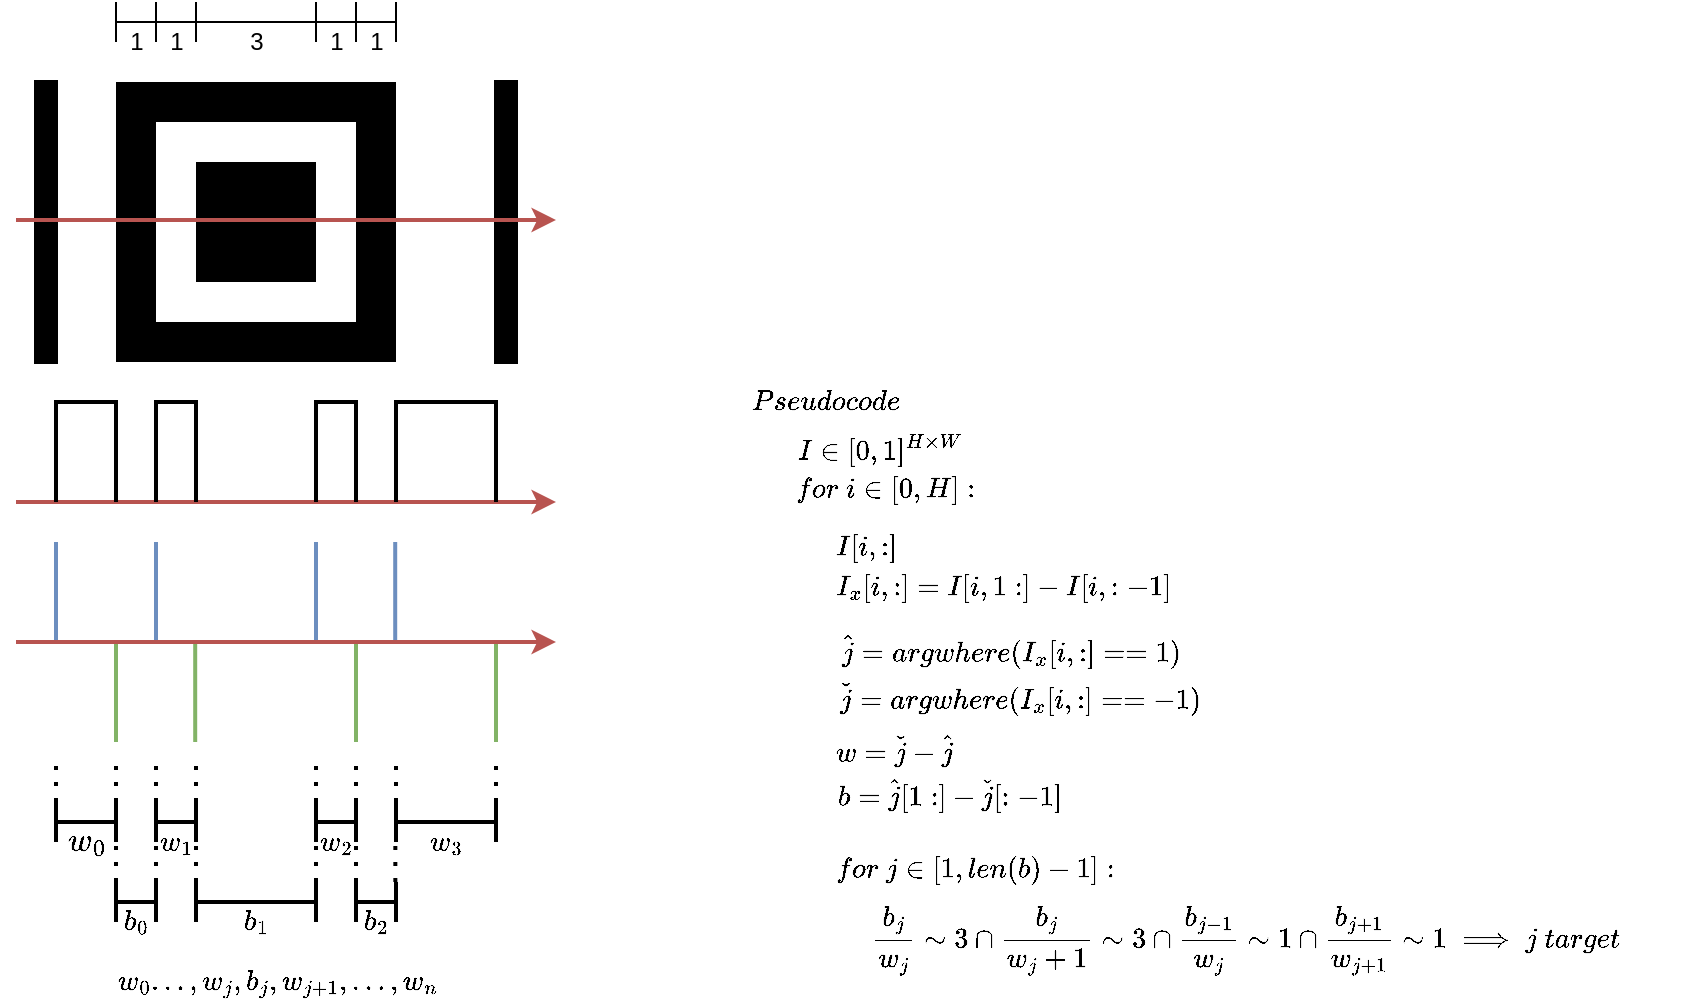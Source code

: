 <mxfile version="15.5.4" type="github">
  <diagram id="sApsmyu0XRXlUQX-L_00" name="Page-1">
    <mxGraphModel dx="1185" dy="662" grid="1" gridSize="10" guides="1" tooltips="1" connect="1" arrows="1" fold="1" page="1" pageScale="1" pageWidth="850" pageHeight="1100" math="1" shadow="0">
      <root>
        <mxCell id="0" />
        <mxCell id="1" parent="0" />
        <mxCell id="Zb_tqNrbzxV3gtOZowFi-17" value="" style="shape=crossbar;whiteSpace=wrap;html=1;rounded=1;fillColor=#000000;" vertex="1" parent="1">
          <mxGeometry x="120" y="210" width="20" height="20" as="geometry" />
        </mxCell>
        <mxCell id="Zb_tqNrbzxV3gtOZowFi-18" value="" style="shape=crossbar;whiteSpace=wrap;html=1;rounded=1;fillColor=#000000;" vertex="1" parent="1">
          <mxGeometry x="140" y="210" width="20" height="20" as="geometry" />
        </mxCell>
        <mxCell id="Zb_tqNrbzxV3gtOZowFi-19" value="" style="shape=crossbar;whiteSpace=wrap;html=1;rounded=1;fillColor=#000000;" vertex="1" parent="1">
          <mxGeometry x="160" y="210" width="60" height="20" as="geometry" />
        </mxCell>
        <mxCell id="Zb_tqNrbzxV3gtOZowFi-20" value="" style="shape=crossbar;whiteSpace=wrap;html=1;rounded=1;fillColor=#000000;" vertex="1" parent="1">
          <mxGeometry x="220" y="210" width="20" height="20" as="geometry" />
        </mxCell>
        <mxCell id="Zb_tqNrbzxV3gtOZowFi-21" value="" style="shape=crossbar;whiteSpace=wrap;html=1;rounded=1;fillColor=#000000;" vertex="1" parent="1">
          <mxGeometry x="240" y="210" width="20" height="20" as="geometry" />
        </mxCell>
        <mxCell id="Zb_tqNrbzxV3gtOZowFi-22" value="1" style="text;html=1;align=center;verticalAlign=middle;resizable=0;points=[];autosize=1;strokeColor=none;fillColor=none;" vertex="1" parent="1">
          <mxGeometry x="120" y="220" width="20" height="20" as="geometry" />
        </mxCell>
        <mxCell id="Zb_tqNrbzxV3gtOZowFi-23" value="1" style="text;html=1;align=center;verticalAlign=middle;resizable=0;points=[];autosize=1;strokeColor=none;fillColor=none;" vertex="1" parent="1">
          <mxGeometry x="140" y="220" width="20" height="20" as="geometry" />
        </mxCell>
        <mxCell id="Zb_tqNrbzxV3gtOZowFi-24" value="3" style="text;html=1;align=center;verticalAlign=middle;resizable=0;points=[];autosize=1;strokeColor=none;fillColor=none;" vertex="1" parent="1">
          <mxGeometry x="180" y="220" width="20" height="20" as="geometry" />
        </mxCell>
        <mxCell id="Zb_tqNrbzxV3gtOZowFi-25" value="1" style="text;html=1;align=center;verticalAlign=middle;resizable=0;points=[];autosize=1;strokeColor=none;fillColor=none;" vertex="1" parent="1">
          <mxGeometry x="220" y="220" width="20" height="20" as="geometry" />
        </mxCell>
        <mxCell id="Zb_tqNrbzxV3gtOZowFi-26" value="1" style="text;html=1;align=center;verticalAlign=middle;resizable=0;points=[];autosize=1;strokeColor=none;fillColor=none;" vertex="1" parent="1">
          <mxGeometry x="240" y="220" width="20" height="20" as="geometry" />
        </mxCell>
        <mxCell id="Zb_tqNrbzxV3gtOZowFi-30" value="" style="whiteSpace=wrap;html=1;aspect=fixed;strokeColor=none;fillColor=#000000;" vertex="1" parent="1">
          <mxGeometry x="120" y="250" width="140" height="140" as="geometry" />
        </mxCell>
        <mxCell id="Zb_tqNrbzxV3gtOZowFi-31" value="" style="whiteSpace=wrap;html=1;aspect=fixed;strokeColor=none;" vertex="1" parent="1">
          <mxGeometry x="140" y="270" width="100" height="100" as="geometry" />
        </mxCell>
        <mxCell id="Zb_tqNrbzxV3gtOZowFi-32" value="" style="whiteSpace=wrap;html=1;aspect=fixed;strokeColor=none;fillColor=#000000;" vertex="1" parent="1">
          <mxGeometry x="160" y="290" width="60" height="60" as="geometry" />
        </mxCell>
        <mxCell id="Zb_tqNrbzxV3gtOZowFi-36" value="" style="endArrow=classic;html=1;rounded=0;fillColor=#f8cecc;strokeColor=#b85450;strokeWidth=2;" edge="1" parent="1">
          <mxGeometry width="50" height="50" relative="1" as="geometry">
            <mxPoint x="70" y="460" as="sourcePoint" />
            <mxPoint x="340" y="460" as="targetPoint" />
          </mxGeometry>
        </mxCell>
        <mxCell id="Zb_tqNrbzxV3gtOZowFi-37" value="" style="endArrow=none;html=1;rounded=0;strokeWidth=2;" edge="1" parent="1">
          <mxGeometry width="50" height="50" relative="1" as="geometry">
            <mxPoint x="90" y="460" as="sourcePoint" />
            <mxPoint x="120" y="460" as="targetPoint" />
            <Array as="points">
              <mxPoint x="90" y="410" />
              <mxPoint x="120" y="410" />
            </Array>
          </mxGeometry>
        </mxCell>
        <mxCell id="Zb_tqNrbzxV3gtOZowFi-41" value="" style="endArrow=none;html=1;rounded=0;strokeWidth=2;" edge="1" parent="1">
          <mxGeometry width="50" height="50" relative="1" as="geometry">
            <mxPoint x="140" y="460" as="sourcePoint" />
            <mxPoint x="160" y="460" as="targetPoint" />
            <Array as="points">
              <mxPoint x="140" y="410" />
              <mxPoint x="160" y="410" />
            </Array>
          </mxGeometry>
        </mxCell>
        <mxCell id="Zb_tqNrbzxV3gtOZowFi-42" value="" style="endArrow=none;html=1;rounded=0;strokeWidth=2;" edge="1" parent="1">
          <mxGeometry width="50" height="50" relative="1" as="geometry">
            <mxPoint x="220" y="460" as="sourcePoint" />
            <mxPoint x="240" y="460" as="targetPoint" />
            <Array as="points">
              <mxPoint x="220" y="410" />
              <mxPoint x="240" y="410" />
            </Array>
          </mxGeometry>
        </mxCell>
        <mxCell id="Zb_tqNrbzxV3gtOZowFi-43" value="" style="endArrow=none;html=1;rounded=0;strokeWidth=2;" edge="1" parent="1">
          <mxGeometry width="50" height="50" relative="1" as="geometry">
            <mxPoint x="260" y="460" as="sourcePoint" />
            <mxPoint x="310" y="460" as="targetPoint" />
            <Array as="points">
              <mxPoint x="260" y="410" />
              <mxPoint x="310" y="410" />
            </Array>
          </mxGeometry>
        </mxCell>
        <mxCell id="Zb_tqNrbzxV3gtOZowFi-45" value="" style="endArrow=none;html=1;rounded=0;fillColor=#dae8fc;strokeColor=#6c8ebf;strokeWidth=2;" edge="1" parent="1">
          <mxGeometry width="50" height="50" relative="1" as="geometry">
            <mxPoint x="90" y="530" as="sourcePoint" />
            <mxPoint x="90" y="480" as="targetPoint" />
            <Array as="points">
              <mxPoint x="90" y="480" />
            </Array>
          </mxGeometry>
        </mxCell>
        <mxCell id="Zb_tqNrbzxV3gtOZowFi-49" value="" style="endArrow=none;html=1;rounded=0;fillColor=#d5e8d4;strokeColor=#82b366;strokeWidth=2;" edge="1" parent="1">
          <mxGeometry width="50" height="50" relative="1" as="geometry">
            <mxPoint x="120" y="580" as="sourcePoint" />
            <mxPoint x="120" y="530" as="targetPoint" />
            <Array as="points">
              <mxPoint x="120" y="530" />
            </Array>
          </mxGeometry>
        </mxCell>
        <mxCell id="Zb_tqNrbzxV3gtOZowFi-50" value="" style="endArrow=none;html=1;rounded=0;fillColor=#dae8fc;strokeColor=#6c8ebf;strokeWidth=2;" edge="1" parent="1">
          <mxGeometry width="50" height="50" relative="1" as="geometry">
            <mxPoint x="140" y="530" as="sourcePoint" />
            <mxPoint x="140" y="480" as="targetPoint" />
            <Array as="points">
              <mxPoint x="140" y="480" />
            </Array>
          </mxGeometry>
        </mxCell>
        <mxCell id="Zb_tqNrbzxV3gtOZowFi-51" value="" style="endArrow=none;html=1;rounded=0;fillColor=#d5e8d4;strokeColor=#82b366;strokeWidth=2;" edge="1" parent="1">
          <mxGeometry width="50" height="50" relative="1" as="geometry">
            <mxPoint x="159.6" y="580" as="sourcePoint" />
            <mxPoint x="159.6" y="530" as="targetPoint" />
            <Array as="points">
              <mxPoint x="159.6" y="530" />
            </Array>
          </mxGeometry>
        </mxCell>
        <mxCell id="Zb_tqNrbzxV3gtOZowFi-52" value="" style="endArrow=none;html=1;rounded=0;fillColor=#dae8fc;strokeColor=#6c8ebf;strokeWidth=2;" edge="1" parent="1">
          <mxGeometry width="50" height="50" relative="1" as="geometry">
            <mxPoint x="220" y="530" as="sourcePoint" />
            <mxPoint x="220" y="480" as="targetPoint" />
            <Array as="points">
              <mxPoint x="220" y="480" />
            </Array>
          </mxGeometry>
        </mxCell>
        <mxCell id="Zb_tqNrbzxV3gtOZowFi-53" value="" style="endArrow=none;html=1;rounded=0;fillColor=#d5e8d4;strokeColor=#82b366;strokeWidth=2;" edge="1" parent="1">
          <mxGeometry width="50" height="50" relative="1" as="geometry">
            <mxPoint x="240.0" y="580" as="sourcePoint" />
            <mxPoint x="240.0" y="530" as="targetPoint" />
            <Array as="points">
              <mxPoint x="240" y="530" />
            </Array>
          </mxGeometry>
        </mxCell>
        <mxCell id="Zb_tqNrbzxV3gtOZowFi-54" value="" style="endArrow=none;html=1;rounded=0;fillColor=#dae8fc;strokeColor=#6c8ebf;strokeWidth=2;" edge="1" parent="1">
          <mxGeometry width="50" height="50" relative="1" as="geometry">
            <mxPoint x="259.6" y="530" as="sourcePoint" />
            <mxPoint x="259.6" y="480" as="targetPoint" />
            <Array as="points">
              <mxPoint x="259.6" y="480" />
            </Array>
          </mxGeometry>
        </mxCell>
        <mxCell id="Zb_tqNrbzxV3gtOZowFi-55" value="" style="endArrow=none;html=1;rounded=0;fillColor=#d5e8d4;strokeColor=#82b366;strokeWidth=2;" edge="1" parent="1">
          <mxGeometry width="50" height="50" relative="1" as="geometry">
            <mxPoint x="310" y="580" as="sourcePoint" />
            <mxPoint x="310" y="530" as="targetPoint" />
            <Array as="points">
              <mxPoint x="310" y="530" />
            </Array>
          </mxGeometry>
        </mxCell>
        <mxCell id="Zb_tqNrbzxV3gtOZowFi-66" value="" style="shape=crossbar;whiteSpace=wrap;html=1;rounded=1;fillColor=#000000;strokeWidth=2;" vertex="1" parent="1">
          <mxGeometry x="90" y="610" width="30" height="20" as="geometry" />
        </mxCell>
        <mxCell id="Zb_tqNrbzxV3gtOZowFi-67" value="" style="shape=crossbar;whiteSpace=wrap;html=1;rounded=1;fillColor=#000000;strokeWidth=2;" vertex="1" parent="1">
          <mxGeometry x="140" y="610" width="20" height="20" as="geometry" />
        </mxCell>
        <mxCell id="Zb_tqNrbzxV3gtOZowFi-69" value="" style="shape=crossbar;whiteSpace=wrap;html=1;rounded=1;fillColor=#000000;strokeWidth=2;" vertex="1" parent="1">
          <mxGeometry x="220" y="610" width="20" height="20" as="geometry" />
        </mxCell>
        <mxCell id="Zb_tqNrbzxV3gtOZowFi-72" value="" style="shape=crossbar;whiteSpace=wrap;html=1;rounded=1;fillColor=#000000;strokeWidth=2;" vertex="1" parent="1">
          <mxGeometry x="260" y="610" width="50" height="20" as="geometry" />
        </mxCell>
        <mxCell id="Zb_tqNrbzxV3gtOZowFi-73" value="&lt;div style=&quot;text-align: left&quot;&gt;&lt;font face=&quot;SFMono-Regular, Menlo, Monaco, Consolas, Liberation Mono, Courier New, monospace&quot;&gt;&lt;span style=&quot;font-size: 14px ; background-color: rgb(255 , 255 , 255)&quot;&gt;$$w_0$$&lt;/span&gt;&lt;/font&gt;&lt;/div&gt;" style="text;html=1;align=center;verticalAlign=middle;resizable=0;points=[];autosize=1;strokeColor=none;fillColor=none;strokeWidth=2;" vertex="1" parent="1">
          <mxGeometry x="70" y="620" width="70" height="20" as="geometry" />
        </mxCell>
        <mxCell id="Zb_tqNrbzxV3gtOZowFi-74" value="$$w_1$$" style="text;html=1;align=center;verticalAlign=middle;resizable=0;points=[];autosize=1;strokeColor=none;fillColor=none;strokeWidth=2;" vertex="1" parent="1">
          <mxGeometry x="120" y="620" width="60" height="20" as="geometry" />
        </mxCell>
        <mxCell id="Zb_tqNrbzxV3gtOZowFi-75" value="$$w_2$$" style="text;html=1;align=center;verticalAlign=middle;resizable=0;points=[];autosize=1;strokeColor=none;fillColor=none;strokeWidth=2;" vertex="1" parent="1">
          <mxGeometry x="200" y="620" width="60" height="20" as="geometry" />
        </mxCell>
        <mxCell id="Zb_tqNrbzxV3gtOZowFi-76" value="$$w_3$$" style="text;html=1;align=center;verticalAlign=middle;resizable=0;points=[];autosize=1;strokeColor=none;fillColor=none;strokeWidth=2;" vertex="1" parent="1">
          <mxGeometry x="255" y="620" width="60" height="20" as="geometry" />
        </mxCell>
        <mxCell id="Zb_tqNrbzxV3gtOZowFi-87" value="" style="shape=crossbar;whiteSpace=wrap;html=1;rounded=1;fillColor=#000000;strokeWidth=2;" vertex="1" parent="1">
          <mxGeometry x="120" y="650" width="20" height="20" as="geometry" />
        </mxCell>
        <mxCell id="Zb_tqNrbzxV3gtOZowFi-88" value="$$b_0$$" style="text;html=1;align=center;verticalAlign=middle;resizable=0;points=[];autosize=1;strokeColor=none;fillColor=none;strokeWidth=2;" vertex="1" parent="1">
          <mxGeometry x="100" y="660" width="60" height="20" as="geometry" />
        </mxCell>
        <mxCell id="Zb_tqNrbzxV3gtOZowFi-90" value="&lt;span style=&quot;color: rgba(0 , 0 , 0 , 0) ; font-family: monospace ; font-size: 0px&quot;&gt;%3CmxGraphModel%3E%3Croot%3E%3CmxCell%20id%3D%220%22%2F%3E%3CmxCell%20id%3D%221%22%20parent%3D%220%22%2F%3E%3CmxCell%20id%3D%222%22%20value%3D%22%22%20style%3D%22shape%3Dcrossbar%3BwhiteSpace%3Dwrap%3Bhtml%3D1%3Brounded%3D1%3BfillColor%3D%23000000%3B%22%20vertex%3D%221%22%20parent%3D%221%22%3E%3CmxGeometry%20x%3D%22120%22%20y%3D%22800%22%20width%3D%2220%22%20height%3D%2220%22%20as%3D%22geometry%22%2F%3E%3C%2FmxCell%3E%3CmxCell%20id%3D%223%22%20value%3D%22b0%22%20style%3D%22text%3Bhtml%3D1%3Balign%3Dcenter%3BverticalAlign%3Dmiddle%3Bresizable%3D0%3Bpoints%3D%5B%5D%3Bautosize%3D1%3BstrokeColor%3Dnone%3BfillColor%3Dnone%3B%22%20vertex%3D%221%22%20parent%3D%221%22%3E%3CmxGeometry%20x%3D%22115%22%20y%3D%22810%22%20width%3D%2230%22%20height%3D%2220%22%20as%3D%22geometry%22%2F%3E%3C%2FmxCell%3E%3C%2Froot%3E%3C%2FmxGraphModel%3E&lt;/span&gt;&lt;span style=&quot;color: rgba(0 , 0 , 0 , 0) ; font-family: monospace ; font-size: 0px&quot;&gt;%3CmxGraphModel%3E%3Croot%3E%3CmxCell%20id%3D%220%22%2F%3E%3CmxCell%20id%3D%221%22%20parent%3D%220%22%2F%3E%3CmxCell%20id%3D%222%22%20value%3D%22%22%20style%3D%22shape%3Dcrossbar%3BwhiteSpace%3Dwrap%3Bhtml%3D1%3Brounded%3D1%3BfillColor%3D%23000000%3B%22%20vertex%3D%221%22%20parent%3D%221%22%3E%3CmxGeometry%20x%3D%22120%22%20y%3D%22800%22%20width%3D%2220%22%20height%3D%2220%22%20as%3D%22geometry%22%2F%3E%3C%2FmxCell%3E%3CmxCell%20id%3D%223%22%20value%3D%22b0%22%20style%3D%22text%3Bhtml%3D1%3Balign%3Dcenter%3BverticalAlign%3Dmiddle%3Bresizable%3D0%3Bpoints%3D%5B%5D%3Bautosize%3D1%3BstrokeColor%3Dnone%3BfillColor%3Dnone%3B%22%20vertex%3D%221%22%20parent%3D%221%22%3E%3CmxGeometry%20x%3D%22115%22%20y%3D%22810%22%20width%3D%2230%22%20height%3D%2220%22%20as%3D%22geometry%22%2F%3E%3C%2FmxCell%3E%3C%2Froot%3E%3C%2FmxGraphModel%3E&lt;/span&gt;&lt;span style=&quot;color: rgba(0 , 0 , 0 , 0) ; font-family: monospace ; font-size: 0px&quot;&gt;%3CmxGraphModel%3E%3Croot%3E%3CmxCell%20id%3D%220%22%2F%3E%3CmxCell%20id%3D%221%22%20parent%3D%220%22%2F%3E%3CmxCell%20id%3D%222%22%20value%3D%22%22%20style%3D%22shape%3Dcrossbar%3BwhiteSpace%3Dwrap%3Bhtml%3D1%3Brounded%3D1%3BfillColor%3D%23000000%3B%22%20vertex%3D%221%22%20parent%3D%221%22%3E%3CmxGeometry%20x%3D%22120%22%20y%3D%22800%22%20width%3D%2220%22%20height%3D%2220%22%20as%3D%22geometry%22%2F%3E%3C%2FmxCell%3E%3CmxCell%20id%3D%223%22%20value%3D%22b0%22%20style%3D%22text%3Bhtml%3D1%3Balign%3Dcenter%3BverticalAlign%3Dmiddle%3Bresizable%3D0%3Bpoints%3D%5B%5D%3Bautosize%3D1%3BstrokeColor%3Dnone%3BfillColor%3Dnone%3B%22%20vertex%3D%221%22%20parent%3D%221%22%3E%3CmxGeometry%20x%3D%22115%22%20y%3D%22810%22%20width%3D%2230%22%20height%3D%2220%22%20as%3D%22geometry%22%2F%3E%3C%2FmxCell%3E%3C%2Froot%3E%3C%2FmxGraphModel%3E&lt;/span&gt;" style="shape=crossbar;whiteSpace=wrap;html=1;rounded=1;fillColor=#000000;strokeWidth=2;" vertex="1" parent="1">
          <mxGeometry x="160" y="650" width="60" height="20" as="geometry" />
        </mxCell>
        <mxCell id="Zb_tqNrbzxV3gtOZowFi-91" value="$$b_1$$" style="text;html=1;align=center;verticalAlign=middle;resizable=0;points=[];autosize=1;strokeColor=none;fillColor=none;strokeWidth=2;" vertex="1" parent="1">
          <mxGeometry x="160" y="660" width="60" height="20" as="geometry" />
        </mxCell>
        <mxCell id="Zb_tqNrbzxV3gtOZowFi-94" value="&lt;span style=&quot;color: rgba(0 , 0 , 0 , 0) ; font-family: monospace ; font-size: 0px&quot;&gt;%3CmxGraphModel%3E%3Croot%3E%3CmxCell%20id%3D%220%22%2F%3E%3CmxCell%20id%3D%221%22%20parent%3D%220%22%2F%3E%3CmxCell%20id%3D%222%22%20value%3D%22%22%20style%3D%22shape%3Dcrossbar%3BwhiteSpace%3Dwrap%3Bhtml%3D1%3Brounded%3D1%3BfillColor%3D%23000000%3B%22%20vertex%3D%221%22%20parent%3D%221%22%3E%3CmxGeometry%20x%3D%22120%22%20y%3D%22800%22%20width%3D%2220%22%20height%3D%2220%22%20as%3D%22geometry%22%2F%3E%3C%2FmxCell%3E%3CmxCell%20id%3D%223%22%20value%3D%22b0%22%20style%3D%22text%3Bhtml%3D1%3Balign%3Dcenter%3BverticalAlign%3Dmiddle%3Bresizable%3D0%3Bpoints%3D%5B%5D%3Bautosize%3D1%3BstrokeColor%3Dnone%3BfillColor%3Dnone%3B%22%20vertex%3D%221%22%20parent%3D%221%22%3E%3CmxGeometry%20x%3D%22115%22%20y%3D%22810%22%20width%3D%2230%22%20height%3D%2220%22%20as%3D%22geometry%22%2F%3E%3C%2FmxCell%3E%3C%2Froot%3E%3C%2FmxGraphModel%3E&lt;/span&gt;&lt;span style=&quot;color: rgba(0 , 0 , 0 , 0) ; font-family: monospace ; font-size: 0px&quot;&gt;%3CmxGraphModel%3E%3Croot%3E%3CmxCell%20id%3D%220%22%2F%3E%3CmxCell%20id%3D%221%22%20parent%3D%220%22%2F%3E%3CmxCell%20id%3D%222%22%20value%3D%22%22%20style%3D%22shape%3Dcrossbar%3BwhiteSpace%3Dwrap%3Bhtml%3D1%3Brounded%3D1%3BfillColor%3D%23000000%3B%22%20vertex%3D%221%22%20parent%3D%221%22%3E%3CmxGeometry%20x%3D%22120%22%20y%3D%22800%22%20width%3D%2220%22%20height%3D%2220%22%20as%3D%22geometry%22%2F%3E%3C%2FmxCell%3E%3CmxCell%20id%3D%223%22%20value%3D%22b0%22%20style%3D%22text%3Bhtml%3D1%3Balign%3Dcenter%3BverticalAlign%3Dmiddle%3Bresizable%3D0%3Bpoints%3D%5B%5D%3Bautosize%3D1%3BstrokeColor%3Dnone%3BfillColor%3Dnone%3B%22%20vertex%3D%221%22%20parent%3D%221%22%3E%3CmxGeometry%20x%3D%22115%22%20y%3D%22810%22%20width%3D%2230%22%20height%3D%2220%22%20as%3D%22geometry%22%2F%3E%3C%2FmxCell%3E%3C%2Froot%3E%3C%2FmxGraphModel%3E&lt;/span&gt;&lt;span style=&quot;color: rgba(0 , 0 , 0 , 0) ; font-family: monospace ; font-size: 0px&quot;&gt;%3CmxGraphModel%3E%3Croot%3E%3CmxCell%20id%3D%220%22%2F%3E%3CmxCell%20id%3D%221%22%20parent%3D%220%22%2F%3E%3CmxCell%20id%3D%222%22%20value%3D%22%22%20style%3D%22shape%3Dcrossbar%3BwhiteSpace%3Dwrap%3Bhtml%3D1%3Brounded%3D1%3BfillColor%3D%23000000%3B%22%20vertex%3D%221%22%20parent%3D%221%22%3E%3CmxGeometry%20x%3D%22120%22%20y%3D%22800%22%20width%3D%2220%22%20height%3D%2220%22%20as%3D%22geometry%22%2F%3E%3C%2FmxCell%3E%3CmxCell%20id%3D%223%22%20value%3D%22b0%22%20style%3D%22text%3Bhtml%3D1%3Balign%3Dcenter%3BverticalAlign%3Dmiddle%3Bresizable%3D0%3Bpoints%3D%5B%5D%3Bautosize%3D1%3BstrokeColor%3Dnone%3BfillColor%3Dnone%3B%22%20vertex%3D%221%22%20parent%3D%221%22%3E%3CmxGeometry%20x%3D%22115%22%20y%3D%22810%22%20width%3D%2230%22%20height%3D%2220%22%20as%3D%22geometry%22%2F%3E%3C%2FmxCell%3E%3C%2Froot%3E%3C%2FmxGraphModel%3E&lt;/span&gt;" style="shape=crossbar;whiteSpace=wrap;html=1;rounded=1;fillColor=#000000;strokeWidth=2;" vertex="1" parent="1">
          <mxGeometry x="240" y="650" width="20" height="20" as="geometry" />
        </mxCell>
        <mxCell id="Zb_tqNrbzxV3gtOZowFi-95" value="$$b_2$$" style="text;html=1;align=center;verticalAlign=middle;resizable=0;points=[];autosize=1;strokeColor=none;fillColor=none;strokeWidth=2;" vertex="1" parent="1">
          <mxGeometry x="220" y="660" width="60" height="20" as="geometry" />
        </mxCell>
        <mxCell id="Zb_tqNrbzxV3gtOZowFi-100" value="" style="endArrow=none;dashed=1;html=1;dashPattern=1 3;strokeWidth=2;rounded=0;exitX=1;exitY=0;exitDx=0;exitDy=0;exitPerimeter=0;" edge="1" parent="1" source="Zb_tqNrbzxV3gtOZowFi-66">
          <mxGeometry width="50" height="50" relative="1" as="geometry">
            <mxPoint x="130" y="600" as="sourcePoint" />
            <mxPoint x="120" y="590" as="targetPoint" />
          </mxGeometry>
        </mxCell>
        <mxCell id="Zb_tqNrbzxV3gtOZowFi-101" value="" style="endArrow=none;dashed=1;html=1;dashPattern=1 3;strokeWidth=2;rounded=0;exitX=1;exitY=0;exitDx=0;exitDy=0;exitPerimeter=0;" edge="1" parent="1">
          <mxGeometry width="50" height="50" relative="1" as="geometry">
            <mxPoint x="140" y="610" as="sourcePoint" />
            <mxPoint x="140" y="590" as="targetPoint" />
          </mxGeometry>
        </mxCell>
        <mxCell id="Zb_tqNrbzxV3gtOZowFi-103" value="" style="endArrow=none;dashed=1;html=1;dashPattern=1 3;strokeWidth=2;rounded=0;exitX=1;exitY=0;exitDx=0;exitDy=0;exitPerimeter=0;" edge="1" parent="1">
          <mxGeometry width="50" height="50" relative="1" as="geometry">
            <mxPoint x="140" y="650" as="sourcePoint" />
            <mxPoint x="140" y="630" as="targetPoint" />
          </mxGeometry>
        </mxCell>
        <mxCell id="Zb_tqNrbzxV3gtOZowFi-104" value="" style="endArrow=none;dashed=1;html=1;dashPattern=1 3;strokeWidth=2;rounded=0;exitX=1;exitY=0;exitDx=0;exitDy=0;exitPerimeter=0;" edge="1" parent="1">
          <mxGeometry width="50" height="50" relative="1" as="geometry">
            <mxPoint x="120" y="650" as="sourcePoint" />
            <mxPoint x="120" y="630" as="targetPoint" />
          </mxGeometry>
        </mxCell>
        <mxCell id="Zb_tqNrbzxV3gtOZowFi-107" value="" style="endArrow=none;dashed=1;html=1;dashPattern=1 3;strokeWidth=2;rounded=0;exitX=1;exitY=0;exitDx=0;exitDy=0;exitPerimeter=0;" edge="1" parent="1">
          <mxGeometry width="50" height="50" relative="1" as="geometry">
            <mxPoint x="160" y="610" as="sourcePoint" />
            <mxPoint x="160" y="590" as="targetPoint" />
          </mxGeometry>
        </mxCell>
        <mxCell id="Zb_tqNrbzxV3gtOZowFi-108" value="" style="endArrow=none;dashed=1;html=1;dashPattern=1 3;strokeWidth=2;rounded=0;exitX=1;exitY=0;exitDx=0;exitDy=0;exitPerimeter=0;" edge="1" parent="1">
          <mxGeometry width="50" height="50" relative="1" as="geometry">
            <mxPoint x="160.0" y="650" as="sourcePoint" />
            <mxPoint x="160.0" y="630" as="targetPoint" />
          </mxGeometry>
        </mxCell>
        <mxCell id="Zb_tqNrbzxV3gtOZowFi-109" value="" style="endArrow=none;dashed=1;html=1;dashPattern=1 3;strokeWidth=2;rounded=0;exitX=1;exitY=0;exitDx=0;exitDy=0;exitPerimeter=0;" edge="1" parent="1">
          <mxGeometry width="50" height="50" relative="1" as="geometry">
            <mxPoint x="220" y="650" as="sourcePoint" />
            <mxPoint x="220" y="630" as="targetPoint" />
          </mxGeometry>
        </mxCell>
        <mxCell id="Zb_tqNrbzxV3gtOZowFi-111" value="" style="endArrow=none;dashed=1;html=1;dashPattern=1 3;strokeWidth=2;rounded=0;exitX=1;exitY=0;exitDx=0;exitDy=0;exitPerimeter=0;" edge="1" parent="1">
          <mxGeometry width="50" height="50" relative="1" as="geometry">
            <mxPoint x="220" y="610" as="sourcePoint" />
            <mxPoint x="220" y="590" as="targetPoint" />
          </mxGeometry>
        </mxCell>
        <mxCell id="Zb_tqNrbzxV3gtOZowFi-112" value="" style="endArrow=none;dashed=1;html=1;dashPattern=1 3;strokeWidth=2;rounded=0;exitX=1;exitY=0;exitDx=0;exitDy=0;exitPerimeter=0;" edge="1" parent="1">
          <mxGeometry width="50" height="50" relative="1" as="geometry">
            <mxPoint x="240" y="610" as="sourcePoint" />
            <mxPoint x="240" y="590" as="targetPoint" />
          </mxGeometry>
        </mxCell>
        <mxCell id="Zb_tqNrbzxV3gtOZowFi-113" value="" style="endArrow=none;dashed=1;html=1;dashPattern=1 3;strokeWidth=2;rounded=0;exitX=1;exitY=0;exitDx=0;exitDy=0;exitPerimeter=0;" edge="1" parent="1">
          <mxGeometry width="50" height="50" relative="1" as="geometry">
            <mxPoint x="240" y="650" as="sourcePoint" />
            <mxPoint x="240" y="630" as="targetPoint" />
          </mxGeometry>
        </mxCell>
        <mxCell id="Zb_tqNrbzxV3gtOZowFi-114" value="" style="endArrow=none;dashed=1;html=1;dashPattern=1 3;strokeWidth=2;rounded=0;exitX=1;exitY=0;exitDx=0;exitDy=0;exitPerimeter=0;" edge="1" parent="1">
          <mxGeometry width="50" height="50" relative="1" as="geometry">
            <mxPoint x="259.67" y="650" as="sourcePoint" />
            <mxPoint x="259.67" y="630" as="targetPoint" />
          </mxGeometry>
        </mxCell>
        <mxCell id="Zb_tqNrbzxV3gtOZowFi-115" value="" style="endArrow=none;dashed=1;html=1;dashPattern=1 3;strokeWidth=2;rounded=0;exitX=1;exitY=0;exitDx=0;exitDy=0;exitPerimeter=0;" edge="1" parent="1">
          <mxGeometry width="50" height="50" relative="1" as="geometry">
            <mxPoint x="260.0" y="610" as="sourcePoint" />
            <mxPoint x="260.0" y="590" as="targetPoint" />
          </mxGeometry>
        </mxCell>
        <mxCell id="Zb_tqNrbzxV3gtOZowFi-116" value="" style="endArrow=none;dashed=1;html=1;dashPattern=1 3;strokeWidth=2;rounded=0;exitX=1;exitY=0;exitDx=0;exitDy=0;exitPerimeter=0;" edge="1" parent="1">
          <mxGeometry width="50" height="50" relative="1" as="geometry">
            <mxPoint x="90" y="610" as="sourcePoint" />
            <mxPoint x="90" y="590" as="targetPoint" />
          </mxGeometry>
        </mxCell>
        <mxCell id="Zb_tqNrbzxV3gtOZowFi-117" value="" style="endArrow=none;dashed=1;html=1;dashPattern=1 3;strokeWidth=2;rounded=0;exitX=1;exitY=0;exitDx=0;exitDy=0;exitPerimeter=0;" edge="1" parent="1">
          <mxGeometry width="50" height="50" relative="1" as="geometry">
            <mxPoint x="310" y="610" as="sourcePoint" />
            <mxPoint x="310" y="590" as="targetPoint" />
          </mxGeometry>
        </mxCell>
        <mxCell id="Zb_tqNrbzxV3gtOZowFi-118" value="" style="endArrow=classic;html=1;rounded=0;fillColor=#f8cecc;strokeColor=#b85450;strokeWidth=2;" edge="1" parent="1">
          <mxGeometry width="50" height="50" relative="1" as="geometry">
            <mxPoint x="70" y="530" as="sourcePoint" />
            <mxPoint x="340" y="530" as="targetPoint" />
          </mxGeometry>
        </mxCell>
        <mxCell id="Zb_tqNrbzxV3gtOZowFi-121" value="" style="rounded=0;whiteSpace=wrap;html=1;strokeWidth=2;fillColor=#000000;" vertex="1" parent="1">
          <mxGeometry x="80" y="250" width="10" height="140" as="geometry" />
        </mxCell>
        <mxCell id="Zb_tqNrbzxV3gtOZowFi-124" value="" style="rounded=0;whiteSpace=wrap;html=1;strokeWidth=2;fillColor=#000000;" vertex="1" parent="1">
          <mxGeometry x="310" y="250" width="10" height="140" as="geometry" />
        </mxCell>
        <mxCell id="Zb_tqNrbzxV3gtOZowFi-125" value="" style="endArrow=classic;html=1;rounded=0;fillColor=#f8cecc;strokeColor=#b85450;strokeWidth=2;" edge="1" parent="1">
          <mxGeometry width="50" height="50" relative="1" as="geometry">
            <mxPoint x="70" y="319" as="sourcePoint" />
            <mxPoint x="340.0" y="319" as="targetPoint" />
          </mxGeometry>
        </mxCell>
        <mxCell id="Zb_tqNrbzxV3gtOZowFi-133" value="$$w_0...,w_j,b_j,w_{j+1},...,w_n$$" style="text;html=1;align=center;verticalAlign=middle;resizable=0;points=[];autosize=1;strokeColor=none;fillColor=none;strokeWidth=2;" vertex="1" parent="1">
          <mxGeometry x="100" y="690" width="200" height="20" as="geometry" />
        </mxCell>
        <mxCell id="Zb_tqNrbzxV3gtOZowFi-134" value="$$I[i,:]$$" style="text;html=1;align=center;verticalAlign=middle;resizable=0;points=[];autosize=1;strokeColor=none;fillColor=none;fontColor=#000000;" vertex="1" parent="1">
          <mxGeometry x="464.5" y="473" width="60" height="20" as="geometry" />
        </mxCell>
        <mxCell id="Zb_tqNrbzxV3gtOZowFi-135" value="$$I_x[i,:] = I[i,1:]-I[i,:-1]$$" style="text;html=1;align=center;verticalAlign=middle;resizable=0;points=[];autosize=1;strokeColor=none;fillColor=none;fontColor=#000000;" vertex="1" parent="1">
          <mxGeometry x="487.5" y="493" width="150" height="20" as="geometry" />
        </mxCell>
        <mxCell id="Zb_tqNrbzxV3gtOZowFi-136" value="$$\hat{j} = argwhere(I_x[i,:] ==1)$$" style="text;html=1;align=center;verticalAlign=middle;resizable=0;points=[];autosize=1;strokeColor=none;fillColor=none;fontColor=#000000;" vertex="1" parent="1">
          <mxGeometry x="467" y="524" width="200" height="20" as="geometry" />
        </mxCell>
        <mxCell id="Zb_tqNrbzxV3gtOZowFi-139" value="$$\check{j} = argwhere(I_x[i,:] ==-1)$$" style="text;html=1;align=center;verticalAlign=middle;resizable=0;points=[];autosize=1;strokeColor=none;fillColor=none;fontColor=#000000;" vertex="1" parent="1">
          <mxGeometry x="462" y="547" width="220" height="20" as="geometry" />
        </mxCell>
        <mxCell id="Zb_tqNrbzxV3gtOZowFi-140" value="$$w = \check{j} - \hat{j}$$" style="text;html=1;align=center;verticalAlign=middle;resizable=0;points=[];autosize=1;strokeColor=none;fillColor=none;fontColor=#000000;" vertex="1" parent="1">
          <mxGeometry x="434" y="574" width="150" height="20" as="geometry" />
        </mxCell>
        <mxCell id="Zb_tqNrbzxV3gtOZowFi-141" value="$$b = \hat{j}[1:] - \check{j}[:-1]$$" style="text;html=1;align=center;verticalAlign=middle;resizable=0;points=[];autosize=1;strokeColor=none;fillColor=none;fontColor=#000000;" vertex="1" parent="1">
          <mxGeometry x="442" y="596" width="190" height="20" as="geometry" />
        </mxCell>
        <mxCell id="Zb_tqNrbzxV3gtOZowFi-145" value="$$\frac{b_j}{w_j} \sim 3 \cap&lt;br&gt;\frac{b_j}{w_j+1} \sim 3\cap\frac{b_{j-1}}{w_j} \sim 1\cap\frac{b_{j+1}}{w_{j+1}} \sim 1&lt;br&gt;\implies j\space target$$" style="text;html=1;align=center;verticalAlign=middle;resizable=0;points=[];autosize=1;strokeColor=none;fillColor=none;fontColor=#000000;" vertex="1" parent="1">
          <mxGeometry x="455" y="654" width="460" height="50" as="geometry" />
        </mxCell>
        <mxCell id="Zb_tqNrbzxV3gtOZowFi-149" value="$$for \space j \in [1,len(b)-1]:$$" style="text;html=1;align=center;verticalAlign=middle;resizable=0;points=[];autosize=1;strokeColor=none;fillColor=none;fontColor=#000000;" vertex="1" parent="1">
          <mxGeometry x="458.5" y="634" width="180" height="20" as="geometry" />
        </mxCell>
        <mxCell id="Zb_tqNrbzxV3gtOZowFi-150" value="$$Pseudocode$$" style="text;html=1;align=center;verticalAlign=middle;resizable=0;points=[];autosize=1;strokeColor=none;fillColor=none;fontColor=#000000;" vertex="1" parent="1">
          <mxGeometry x="420" y="400" width="110" height="20" as="geometry" />
        </mxCell>
        <mxCell id="Zb_tqNrbzxV3gtOZowFi-152" value="$$for \space i \in [0,H]:$$" style="text;html=1;align=center;verticalAlign=middle;resizable=0;points=[];autosize=1;strokeColor=none;fillColor=none;fontColor=#000000;" vertex="1" parent="1">
          <mxGeometry x="429" y="444" width="150" height="20" as="geometry" />
        </mxCell>
        <mxCell id="Zb_tqNrbzxV3gtOZowFi-153" value="$$I\in [0,1]^{H\times W} $$" style="text;html=1;align=center;verticalAlign=middle;resizable=0;points=[];autosize=1;strokeColor=none;fillColor=none;fontColor=#000000;" vertex="1" parent="1">
          <mxGeometry x="421.5" y="424" width="160" height="20" as="geometry" />
        </mxCell>
      </root>
    </mxGraphModel>
  </diagram>
</mxfile>
